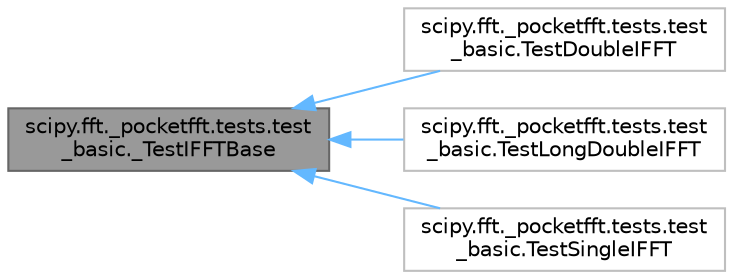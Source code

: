 digraph "scipy.fft._pocketfft.tests.test_basic._TestIFFTBase"
{
 // LATEX_PDF_SIZE
  bgcolor="transparent";
  edge [fontname=Helvetica,fontsize=10,labelfontname=Helvetica,labelfontsize=10];
  node [fontname=Helvetica,fontsize=10,shape=box,height=0.2,width=0.4];
  rankdir="LR";
  Node1 [id="Node000001",label="scipy.fft._pocketfft.tests.test\l_basic._TestIFFTBase",height=0.2,width=0.4,color="gray40", fillcolor="grey60", style="filled", fontcolor="black",tooltip=" "];
  Node1 -> Node2 [id="edge1_Node000001_Node000002",dir="back",color="steelblue1",style="solid",tooltip=" "];
  Node2 [id="Node000002",label="scipy.fft._pocketfft.tests.test\l_basic.TestDoubleIFFT",height=0.2,width=0.4,color="grey75", fillcolor="white", style="filled",URL="$dc/db4/classscipy_1_1fft_1_1__pocketfft_1_1tests_1_1test__basic_1_1TestDoubleIFFT.html",tooltip=" "];
  Node1 -> Node3 [id="edge2_Node000001_Node000003",dir="back",color="steelblue1",style="solid",tooltip=" "];
  Node3 [id="Node000003",label="scipy.fft._pocketfft.tests.test\l_basic.TestLongDoubleIFFT",height=0.2,width=0.4,color="grey75", fillcolor="white", style="filled",URL="$de/dfb/classscipy_1_1fft_1_1__pocketfft_1_1tests_1_1test__basic_1_1TestLongDoubleIFFT.html",tooltip=" "];
  Node1 -> Node4 [id="edge3_Node000001_Node000004",dir="back",color="steelblue1",style="solid",tooltip=" "];
  Node4 [id="Node000004",label="scipy.fft._pocketfft.tests.test\l_basic.TestSingleIFFT",height=0.2,width=0.4,color="grey75", fillcolor="white", style="filled",URL="$d5/d02/classscipy_1_1fft_1_1__pocketfft_1_1tests_1_1test__basic_1_1TestSingleIFFT.html",tooltip=" "];
}
